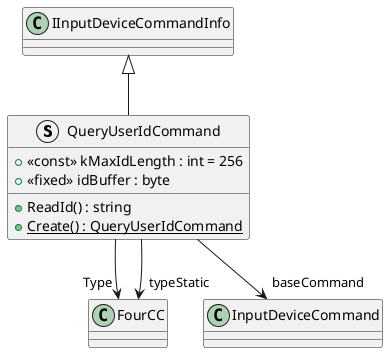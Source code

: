 @startuml
struct QueryUserIdCommand {
    + <<const>> kMaxIdLength : int = 256
    + <<fixed>> idBuffer : byte
    + ReadId() : string
    + {static} Create() : QueryUserIdCommand
}
IInputDeviceCommandInfo <|-- QueryUserIdCommand
QueryUserIdCommand --> "Type" FourCC
QueryUserIdCommand --> "baseCommand" InputDeviceCommand
QueryUserIdCommand --> "typeStatic" FourCC
@enduml
